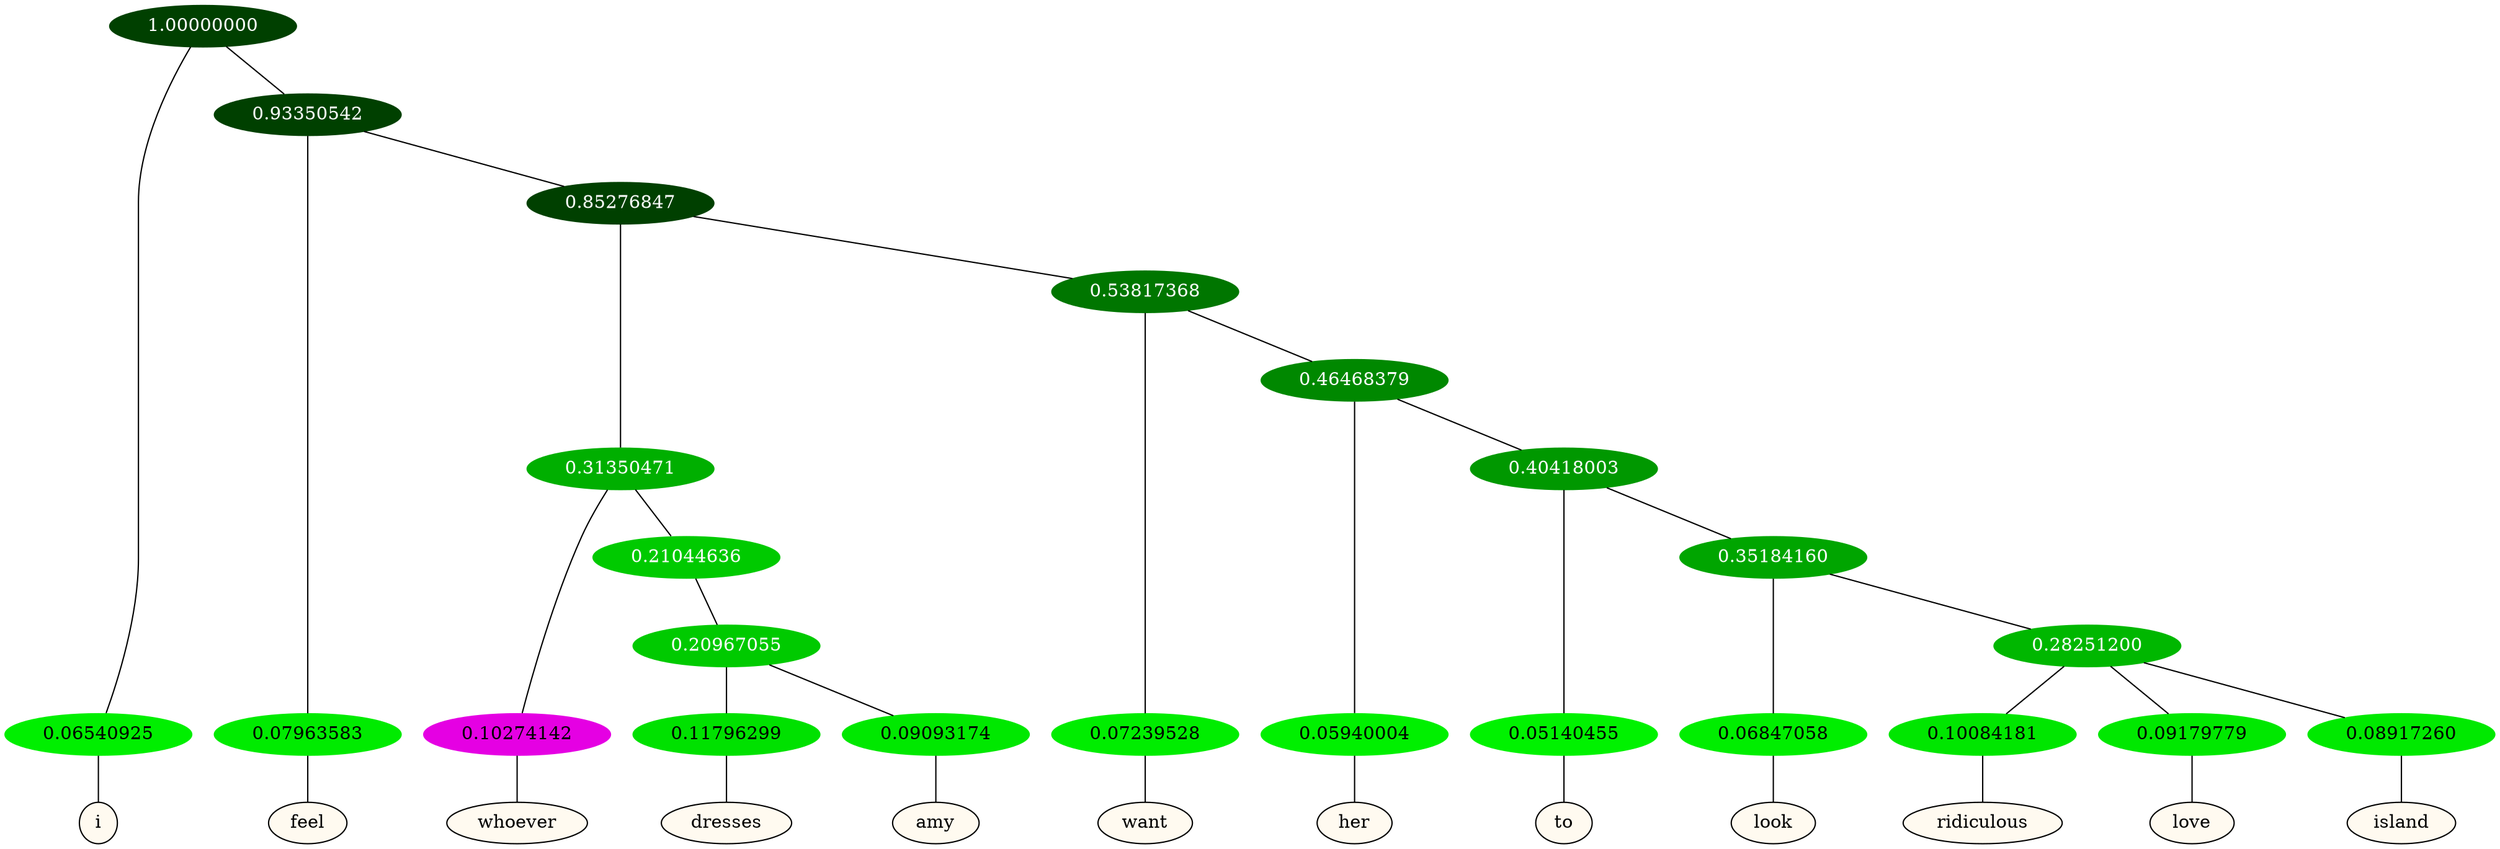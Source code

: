 graph {
	node [format=png height=0.15 nodesep=0.001 ordering=out overlap=prism overlap_scaling=0.01 ranksep=0.001 ratio=0.2 style=filled width=0.15]
	{
		rank=same
		a_w_1 [label=i color=black fillcolor=floralwhite style="filled,solid"]
		a_w_3 [label=feel color=black fillcolor=floralwhite style="filled,solid"]
		a_w_7 [label=whoever color=black fillcolor=floralwhite style="filled,solid"]
		a_w_14 [label=dresses color=black fillcolor=floralwhite style="filled,solid"]
		a_w_15 [label=amy color=black fillcolor=floralwhite style="filled,solid"]
		a_w_9 [label=want color=black fillcolor=floralwhite style="filled,solid"]
		a_w_12 [label=her color=black fillcolor=floralwhite style="filled,solid"]
		a_w_16 [label=to color=black fillcolor=floralwhite style="filled,solid"]
		a_w_18 [label=look color=black fillcolor=floralwhite style="filled,solid"]
		a_w_20 [label=ridiculous color=black fillcolor=floralwhite style="filled,solid"]
		a_w_21 [label=love color=black fillcolor=floralwhite style="filled,solid"]
		a_w_22 [label=island color=black fillcolor=floralwhite style="filled,solid"]
	}
	a_n_1 -- a_w_1
	a_n_3 -- a_w_3
	a_n_7 -- a_w_7
	a_n_14 -- a_w_14
	a_n_15 -- a_w_15
	a_n_9 -- a_w_9
	a_n_12 -- a_w_12
	a_n_16 -- a_w_16
	a_n_18 -- a_w_18
	a_n_20 -- a_w_20
	a_n_21 -- a_w_21
	a_n_22 -- a_w_22
	{
		rank=same
		a_n_1 [label=0.06540925 color="0.334 1.000 0.935" fontcolor=black]
		a_n_3 [label=0.07963583 color="0.334 1.000 0.920" fontcolor=black]
		a_n_7 [label=0.10274142 color="0.835 1.000 0.897" fontcolor=black]
		a_n_14 [label=0.11796299 color="0.334 1.000 0.882" fontcolor=black]
		a_n_15 [label=0.09093174 color="0.334 1.000 0.909" fontcolor=black]
		a_n_9 [label=0.07239528 color="0.334 1.000 0.928" fontcolor=black]
		a_n_12 [label=0.05940004 color="0.334 1.000 0.941" fontcolor=black]
		a_n_16 [label=0.05140455 color="0.334 1.000 0.949" fontcolor=black]
		a_n_18 [label=0.06847058 color="0.334 1.000 0.932" fontcolor=black]
		a_n_20 [label=0.10084181 color="0.334 1.000 0.899" fontcolor=black]
		a_n_21 [label=0.09179779 color="0.334 1.000 0.908" fontcolor=black]
		a_n_22 [label=0.08917260 color="0.334 1.000 0.911" fontcolor=black]
	}
	a_n_0 [label=1.00000000 color="0.334 1.000 0.250" fontcolor=grey99]
	a_n_0 -- a_n_1
	a_n_2 [label=0.93350542 color="0.334 1.000 0.250" fontcolor=grey99]
	a_n_0 -- a_n_2
	a_n_2 -- a_n_3
	a_n_4 [label=0.85276847 color="0.334 1.000 0.250" fontcolor=grey99]
	a_n_2 -- a_n_4
	a_n_5 [label=0.31350471 color="0.334 1.000 0.686" fontcolor=grey99]
	a_n_4 -- a_n_5
	a_n_6 [label=0.53817368 color="0.334 1.000 0.462" fontcolor=grey99]
	a_n_4 -- a_n_6
	a_n_5 -- a_n_7
	a_n_8 [label=0.21044636 color="0.334 1.000 0.790" fontcolor=grey99]
	a_n_5 -- a_n_8
	a_n_6 -- a_n_9
	a_n_10 [label=0.46468379 color="0.334 1.000 0.535" fontcolor=grey99]
	a_n_6 -- a_n_10
	a_n_11 [label=0.20967055 color="0.334 1.000 0.790" fontcolor=grey99]
	a_n_8 -- a_n_11
	a_n_10 -- a_n_12
	a_n_13 [label=0.40418003 color="0.334 1.000 0.596" fontcolor=grey99]
	a_n_10 -- a_n_13
	a_n_11 -- a_n_14
	a_n_11 -- a_n_15
	a_n_13 -- a_n_16
	a_n_17 [label=0.35184160 color="0.334 1.000 0.648" fontcolor=grey99]
	a_n_13 -- a_n_17
	a_n_17 -- a_n_18
	a_n_19 [label=0.28251200 color="0.334 1.000 0.717" fontcolor=grey99]
	a_n_17 -- a_n_19
	a_n_19 -- a_n_20
	a_n_19 -- a_n_21
	a_n_19 -- a_n_22
}
